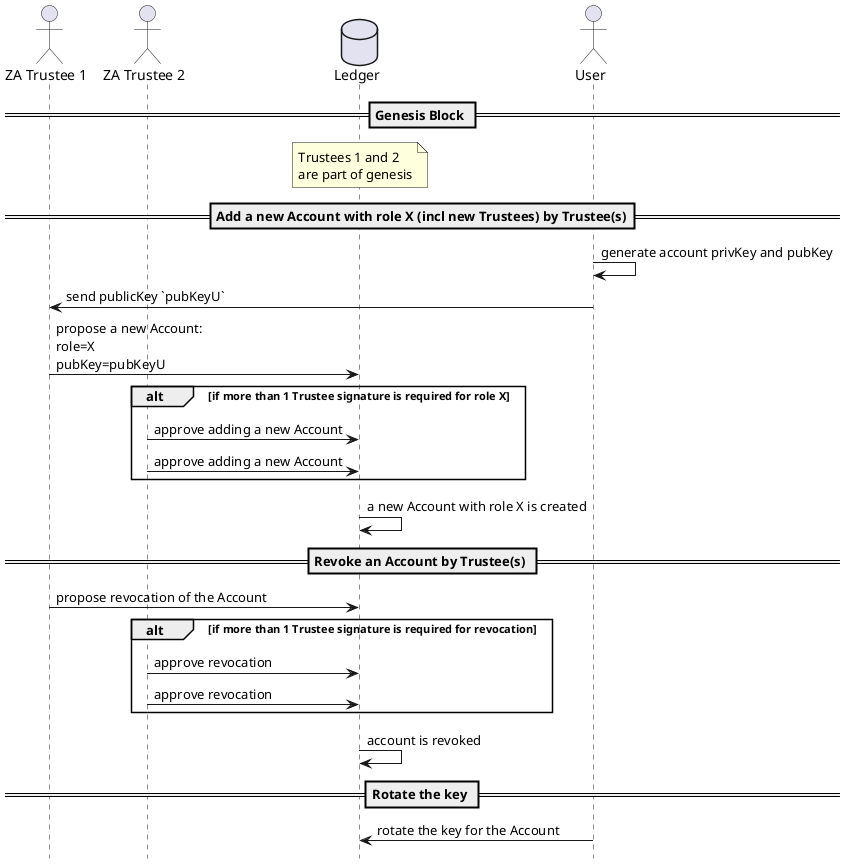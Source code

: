 @startuml
!pragma teoz true
hide footbox

actor "ZA Trustee 1" as T1
actor "ZA Trustee 2" as T2
database Ledger as L
actor User as U


== Genesis Block ==
note over L
Trustees 1 and 2
are part of genesis
end note

== Add a new Account with role X (incl new Trustees) by Trustee(s)==
U -> U: generate account privKey and pubKey

U -> T1: send publicKey `pubKeyU`
T1 -> L: propose a new Account:\nrole=X\npubKey=pubKeyU

alt if more than 1 Trustee signature is required for role X
    T2 -> L: approve adding a new Account
    T2 -> L: approve adding a new Account
end alt

L -> L: a new Account with role X is created

== Revoke an Account by Trustee(s) ==
T1 -> L: propose revocation of the Account

alt if more than 1 Trustee signature is required for revocation
    T2 -> L: approve revocation
    T2 -> L: approve revocation
end alt

L -> L: account is revoked

== Rotate the key ==

U -> L: rotate the key for the Account

@enduml